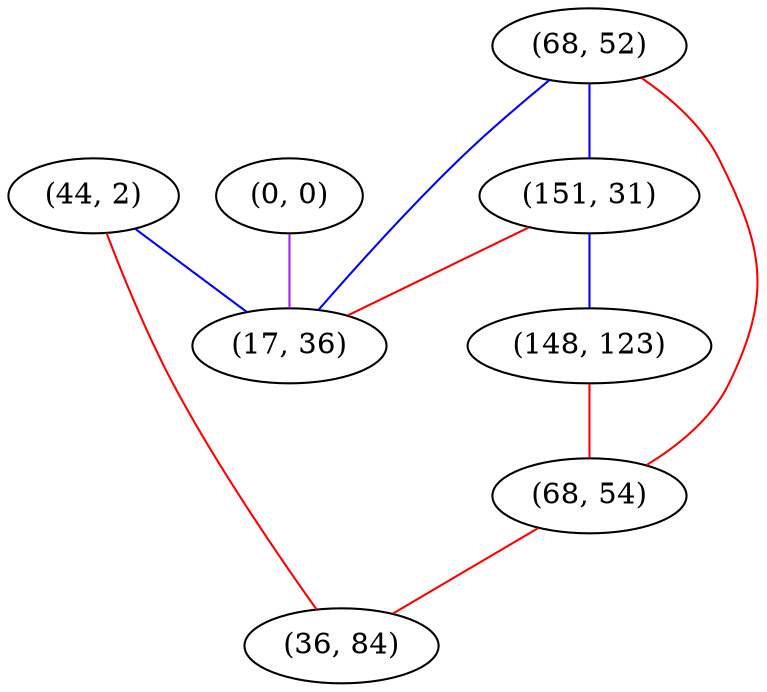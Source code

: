 graph "" {
"(44, 2)";
"(68, 52)";
"(151, 31)";
"(148, 123)";
"(0, 0)";
"(68, 54)";
"(36, 84)";
"(17, 36)";
"(44, 2)" -- "(36, 84)"  [color=red, key=0, weight=1];
"(44, 2)" -- "(17, 36)"  [color=blue, key=0, weight=3];
"(68, 52)" -- "(68, 54)"  [color=red, key=0, weight=1];
"(68, 52)" -- "(17, 36)"  [color=blue, key=0, weight=3];
"(68, 52)" -- "(151, 31)"  [color=blue, key=0, weight=3];
"(151, 31)" -- "(148, 123)"  [color=blue, key=0, weight=3];
"(151, 31)" -- "(17, 36)"  [color=red, key=0, weight=1];
"(148, 123)" -- "(68, 54)"  [color=red, key=0, weight=1];
"(0, 0)" -- "(17, 36)"  [color=purple, key=0, weight=4];
"(68, 54)" -- "(36, 84)"  [color=red, key=0, weight=1];
}
